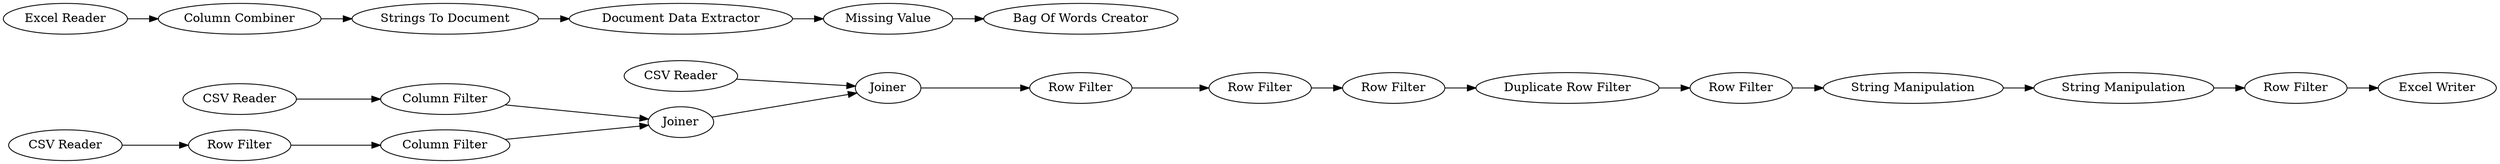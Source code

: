 digraph {
	2 [label="Row Filter"]
	3 [label="Column Filter"]
	4 [label="Document Data Extractor"]
	7 [label="Column Filter"]
	8 [label=Joiner]
	9 [label=Joiner]
	10 [label="Row Filter"]
	11 [label="Row Filter"]
	12 [label="Row Filter"]
	13 [label="Duplicate Row Filter"]
	14 [label="Row Filter"]
	15 [label="String Manipulation"]
	16 [label="String Manipulation"]
	19 [label="Row Filter"]
	21 [label="Excel Writer"]
	22 [label="Excel Reader"]
	23 [label="Column Combiner"]
	24 [label="Strings To Document"]
	25 [label="Missing Value"]
	26 [label="Bag Of Words Creator"]
	27 [label="CSV Reader"]
	28 [label="CSV Reader"]
	29 [label="CSV Reader"]
	2 -> 3
	3 -> 8
	4 -> 25
	7 -> 8
	8 -> 9
	9 -> 10
	10 -> 11
	11 -> 12
	12 -> 13
	13 -> 14
	14 -> 15
	15 -> 16
	16 -> 19
	19 -> 21
	22 -> 23
	23 -> 24
	24 -> 4
	25 -> 26
	27 -> 2
	28 -> 7
	29 -> 9
	rankdir=LR
}
